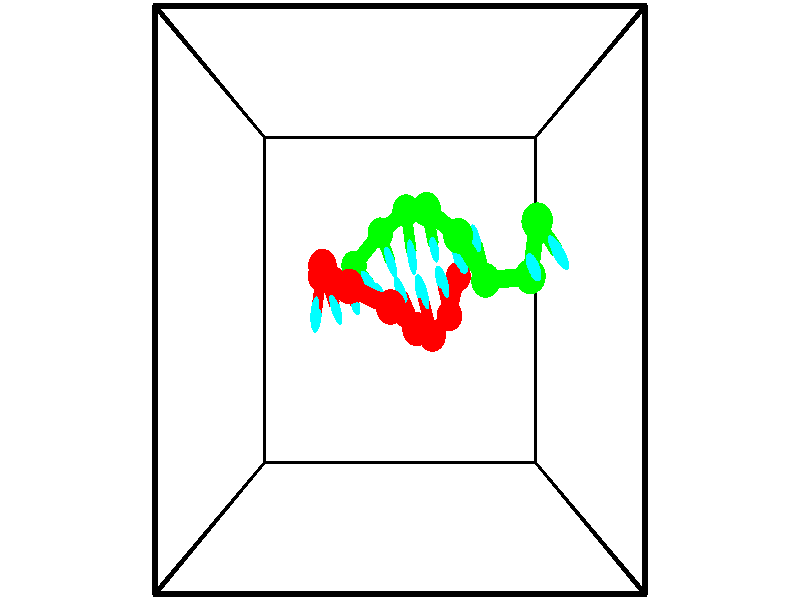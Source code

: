 // switches for output
#declare DRAW_BASES = 1; // possible values are 0, 1; only relevant for DNA ribbons
#declare DRAW_BASES_TYPE = 3; // possible values are 1, 2, 3; only relevant for DNA ribbons
#declare DRAW_FOG = 0; // set to 1 to enable fog

#include "colors.inc"

#include "transforms.inc"
background { rgb <1, 1, 1>}

#default {
   normal{
       ripples 0.25
       frequency 0.20
       turbulence 0.2
       lambda 5
   }
	finish {
		phong 0.1
		phong_size 40.
	}
}

// original window dimensions: 1024x640


// camera settings

camera {
	sky <-0, 1, 0>
	up <-0, 1, 0>
	right 1.6 * <1, 0, 0>
	location <2.5, 2.5, 11.1562>
	look_at <2.5, 2.5, 2.5>
	direction <0, 0, -8.6562>
	angle 67.0682
}


# declare cpy_camera_pos = <2.5, 2.5, 11.1562>;
# if (DRAW_FOG = 1)
fog {
	fog_type 2
	up vnormalize(cpy_camera_pos)
	color rgbt<1,1,1,0.3>
	distance 1e-5
	fog_alt 3e-3
	fog_offset 4
}
# end


// LIGHTS

# declare lum = 6;
global_settings {
	ambient_light rgb lum * <0.05, 0.05, 0.05>
	max_trace_level 15
}# declare cpy_direct_light_amount = 0.25;
light_source
{	1000 * <-1, -1, 1>,
	rgb lum * cpy_direct_light_amount
	parallel
}

light_source
{	1000 * <1, 1, -1>,
	rgb lum * cpy_direct_light_amount
	parallel
}

// strand 0

// nucleotide -1

// particle -1
sphere {
	<1.016430, 2.874116, -0.207785> 0.250000
	pigment { color rgbt <1,0,0,0> }
	no_shadow
}
cylinder {
	<0.991234, 2.536461, 0.005180>,  <0.976116, 2.333868, 0.132960>, 0.100000
	pigment { color rgbt <1,0,0,0> }
	no_shadow
}
cylinder {
	<0.991234, 2.536461, 0.005180>,  <1.016430, 2.874116, -0.207785>, 0.100000
	pigment { color rgbt <1,0,0,0> }
	no_shadow
}

// particle -1
sphere {
	<0.991234, 2.536461, 0.005180> 0.100000
	pigment { color rgbt <1,0,0,0> }
	no_shadow
}
sphere {
	0, 1
	scale<0.080000,0.200000,0.300000>
	matrix <0.983573, 0.037916, 0.176485,
		-0.169164, 0.534785, 0.827882,
		-0.062992, -0.844137, 0.532414,
		0.972336, 2.283220, 0.164904>
	pigment { color rgbt <0,1,1,0> }
	no_shadow
}
cylinder {
	<1.133902, 3.001345, 0.511074>,  <1.016430, 2.874116, -0.207785>, 0.130000
	pigment { color rgbt <1,0,0,0> }
	no_shadow
}

// nucleotide -1

// particle -1
sphere {
	<1.133902, 3.001345, 0.511074> 0.250000
	pigment { color rgbt <1,0,0,0> }
	no_shadow
}
cylinder {
	<1.246761, 2.652908, 0.350281>,  <1.314477, 2.443846, 0.253805>, 0.100000
	pigment { color rgbt <1,0,0,0> }
	no_shadow
}
cylinder {
	<1.246761, 2.652908, 0.350281>,  <1.133902, 3.001345, 0.511074>, 0.100000
	pigment { color rgbt <1,0,0,0> }
	no_shadow
}

// particle -1
sphere {
	<1.246761, 2.652908, 0.350281> 0.100000
	pigment { color rgbt <1,0,0,0> }
	no_shadow
}
sphere {
	0, 1
	scale<0.080000,0.200000,0.300000>
	matrix <0.954793, 0.295846, 0.029067,
		0.093605, -0.392011, 0.915186,
		0.282149, -0.871093, -0.401982,
		1.331406, 2.391581, 0.229686>
	pigment { color rgbt <0,1,1,0> }
	no_shadow
}
cylinder {
	<1.639718, 2.690246, 0.942256>,  <1.133902, 3.001345, 0.511074>, 0.130000
	pigment { color rgbt <1,0,0,0> }
	no_shadow
}

// nucleotide -1

// particle -1
sphere {
	<1.639718, 2.690246, 0.942256> 0.250000
	pigment { color rgbt <1,0,0,0> }
	no_shadow
}
cylinder {
	<1.663082, 2.564842, 0.563141>,  <1.677101, 2.489600, 0.335672>, 0.100000
	pigment { color rgbt <1,0,0,0> }
	no_shadow
}
cylinder {
	<1.663082, 2.564842, 0.563141>,  <1.639718, 2.690246, 0.942256>, 0.100000
	pigment { color rgbt <1,0,0,0> }
	no_shadow
}

// particle -1
sphere {
	<1.663082, 2.564842, 0.563141> 0.100000
	pigment { color rgbt <1,0,0,0> }
	no_shadow
}
sphere {
	0, 1
	scale<0.080000,0.200000,0.300000>
	matrix <0.953083, 0.299989, -0.040494,
		0.297021, -0.900954, 0.316323,
		0.058411, -0.313510, -0.947787,
		1.680605, 2.470789, 0.278805>
	pigment { color rgbt <0,1,1,0> }
	no_shadow
}
cylinder {
	<2.343826, 2.401087, 0.966170>,  <1.639718, 2.690246, 0.942256>, 0.130000
	pigment { color rgbt <1,0,0,0> }
	no_shadow
}

// nucleotide -1

// particle -1
sphere {
	<2.343826, 2.401087, 0.966170> 0.250000
	pigment { color rgbt <1,0,0,0> }
	no_shadow
}
cylinder {
	<2.226963, 2.493851, 0.595039>,  <2.156845, 2.549509, 0.372361>, 0.100000
	pigment { color rgbt <1,0,0,0> }
	no_shadow
}
cylinder {
	<2.226963, 2.493851, 0.595039>,  <2.343826, 2.401087, 0.966170>, 0.100000
	pigment { color rgbt <1,0,0,0> }
	no_shadow
}

// particle -1
sphere {
	<2.226963, 2.493851, 0.595039> 0.100000
	pigment { color rgbt <1,0,0,0> }
	no_shadow
}
sphere {
	0, 1
	scale<0.080000,0.200000,0.300000>
	matrix <0.907484, 0.373429, -0.192414,
		0.301854, -0.898203, -0.319555,
		-0.292158, 0.231910, -0.927826,
		2.139316, 2.563424, 0.316691>
	pigment { color rgbt <0,1,1,0> }
	no_shadow
}
cylinder {
	<2.789869, 2.076225, 0.579608>,  <2.343826, 2.401087, 0.966170>, 0.130000
	pigment { color rgbt <1,0,0,0> }
	no_shadow
}

// nucleotide -1

// particle -1
sphere {
	<2.789869, 2.076225, 0.579608> 0.250000
	pigment { color rgbt <1,0,0,0> }
	no_shadow
}
cylinder {
	<2.638100, 2.376923, 0.363861>,  <2.547038, 2.557341, 0.234413>, 0.100000
	pigment { color rgbt <1,0,0,0> }
	no_shadow
}
cylinder {
	<2.638100, 2.376923, 0.363861>,  <2.789869, 2.076225, 0.579608>, 0.100000
	pigment { color rgbt <1,0,0,0> }
	no_shadow
}

// particle -1
sphere {
	<2.638100, 2.376923, 0.363861> 0.100000
	pigment { color rgbt <1,0,0,0> }
	no_shadow
}
sphere {
	0, 1
	scale<0.080000,0.200000,0.300000>
	matrix <0.918958, 0.373921, -0.125298,
		0.107489, -0.543197, -0.832696,
		-0.379424, 0.751745, -0.539368,
		2.524272, 2.602446, 0.202051>
	pigment { color rgbt <0,1,1,0> }
	no_shadow
}
cylinder {
	<3.103314, 1.945501, -0.098868>,  <2.789869, 2.076225, 0.579608>, 0.130000
	pigment { color rgbt <1,0,0,0> }
	no_shadow
}

// nucleotide -1

// particle -1
sphere {
	<3.103314, 1.945501, -0.098868> 0.250000
	pigment { color rgbt <1,0,0,0> }
	no_shadow
}
cylinder {
	<2.989304, 2.325005, -0.044289>,  <2.920897, 2.552706, -0.011541>, 0.100000
	pigment { color rgbt <1,0,0,0> }
	no_shadow
}
cylinder {
	<2.989304, 2.325005, -0.044289>,  <3.103314, 1.945501, -0.098868>, 0.100000
	pigment { color rgbt <1,0,0,0> }
	no_shadow
}

// particle -1
sphere {
	<2.989304, 2.325005, -0.044289> 0.100000
	pigment { color rgbt <1,0,0,0> }
	no_shadow
}
sphere {
	0, 1
	scale<0.080000,0.200000,0.300000>
	matrix <0.888479, 0.314925, -0.333806,
		-0.359672, 0.026088, -0.932714,
		-0.285027, 0.948758, 0.136449,
		2.903795, 2.609632, -0.003354>
	pigment { color rgbt <0,1,1,0> }
	no_shadow
}
cylinder {
	<3.464649, 2.241079, -0.634369>,  <3.103314, 1.945501, -0.098868>, 0.130000
	pigment { color rgbt <1,0,0,0> }
	no_shadow
}

// nucleotide -1

// particle -1
sphere {
	<3.464649, 2.241079, -0.634369> 0.250000
	pigment { color rgbt <1,0,0,0> }
	no_shadow
}
cylinder {
	<3.367409, 2.549881, -0.399452>,  <3.309064, 2.735162, -0.258502>, 0.100000
	pigment { color rgbt <1,0,0,0> }
	no_shadow
}
cylinder {
	<3.367409, 2.549881, -0.399452>,  <3.464649, 2.241079, -0.634369>, 0.100000
	pigment { color rgbt <1,0,0,0> }
	no_shadow
}

// particle -1
sphere {
	<3.367409, 2.549881, -0.399452> 0.100000
	pigment { color rgbt <1,0,0,0> }
	no_shadow
}
sphere {
	0, 1
	scale<0.080000,0.200000,0.300000>
	matrix <0.853264, 0.458158, -0.249059,
		-0.461347, 0.440568, -0.770103,
		-0.243102, 0.772004, 0.587291,
		3.294478, 2.781482, -0.223265>
	pigment { color rgbt <0,1,1,0> }
	no_shadow
}
cylinder {
	<3.671318, 2.894084, -0.953722>,  <3.464649, 2.241079, -0.634369>, 0.130000
	pigment { color rgbt <1,0,0,0> }
	no_shadow
}

// nucleotide -1

// particle -1
sphere {
	<3.671318, 2.894084, -0.953722> 0.250000
	pigment { color rgbt <1,0,0,0> }
	no_shadow
}
cylinder {
	<3.658073, 3.011940, -0.571709>,  <3.650127, 3.082654, -0.342500>, 0.100000
	pigment { color rgbt <1,0,0,0> }
	no_shadow
}
cylinder {
	<3.658073, 3.011940, -0.571709>,  <3.671318, 2.894084, -0.953722>, 0.100000
	pigment { color rgbt <1,0,0,0> }
	no_shadow
}

// particle -1
sphere {
	<3.658073, 3.011940, -0.571709> 0.100000
	pigment { color rgbt <1,0,0,0> }
	no_shadow
}
sphere {
	0, 1
	scale<0.080000,0.200000,0.300000>
	matrix <0.795485, 0.586263, -0.153291,
		-0.605067, 0.754641, -0.253794,
		-0.033111, 0.294640, 0.955034,
		3.648140, 3.100332, -0.285198>
	pigment { color rgbt <0,1,1,0> }
	no_shadow
}
// strand 1

// nucleotide -1

// particle -1
sphere {
	<4.737582, 3.575802, 1.304324> 0.250000
	pigment { color rgbt <0,1,0,0> }
	no_shadow
}
cylinder {
	<4.863789, 3.311745, 1.576988>,  <4.939513, 3.153310, 1.740587>, 0.100000
	pigment { color rgbt <0,1,0,0> }
	no_shadow
}
cylinder {
	<4.863789, 3.311745, 1.576988>,  <4.737582, 3.575802, 1.304324>, 0.100000
	pigment { color rgbt <0,1,0,0> }
	no_shadow
}

// particle -1
sphere {
	<4.863789, 3.311745, 1.576988> 0.100000
	pigment { color rgbt <0,1,0,0> }
	no_shadow
}
sphere {
	0, 1
	scale<0.080000,0.200000,0.300000>
	matrix <-0.863421, -0.497716, -0.082357,
		0.393640, -0.562575, -0.727019,
		0.315517, -0.660143, 0.681660,
		4.958444, 3.113702, 1.781486>
	pigment { color rgbt <0,1,1,0> }
	no_shadow
}
cylinder {
	<4.693551, 2.831536, 1.005752>,  <4.737582, 3.575802, 1.304324>, 0.130000
	pigment { color rgbt <0,1,0,0> }
	no_shadow
}

// nucleotide -1

// particle -1
sphere {
	<4.693551, 2.831536, 1.005752> 0.250000
	pigment { color rgbt <0,1,0,0> }
	no_shadow
}
cylinder {
	<4.635805, 2.886055, 1.397789>,  <4.601158, 2.918766, 1.633011>, 0.100000
	pigment { color rgbt <0,1,0,0> }
	no_shadow
}
cylinder {
	<4.635805, 2.886055, 1.397789>,  <4.693551, 2.831536, 1.005752>, 0.100000
	pigment { color rgbt <0,1,0,0> }
	no_shadow
}

// particle -1
sphere {
	<4.635805, 2.886055, 1.397789> 0.100000
	pigment { color rgbt <0,1,0,0> }
	no_shadow
}
sphere {
	0, 1
	scale<0.080000,0.200000,0.300000>
	matrix <-0.887822, -0.455215, -0.067468,
		0.436957, -0.879888, 0.186724,
		-0.144364, 0.136297, 0.980093,
		4.592496, 2.926944, 1.691817>
	pigment { color rgbt <0,1,1,0> }
	no_shadow
}
cylinder {
	<3.985350, 2.781681, 0.704033>,  <4.693551, 2.831536, 1.005752>, 0.130000
	pigment { color rgbt <0,1,0,0> }
	no_shadow
}

// nucleotide -1

// particle -1
sphere {
	<3.985350, 2.781681, 0.704033> 0.250000
	pigment { color rgbt <0,1,0,0> }
	no_shadow
}
cylinder {
	<3.919089, 3.116486, 0.495430>,  <3.879333, 3.317369, 0.370268>, 0.100000
	pigment { color rgbt <0,1,0,0> }
	no_shadow
}
cylinder {
	<3.919089, 3.116486, 0.495430>,  <3.985350, 2.781681, 0.704033>, 0.100000
	pigment { color rgbt <0,1,0,0> }
	no_shadow
}

// particle -1
sphere {
	<3.919089, 3.116486, 0.495430> 0.100000
	pigment { color rgbt <0,1,0,0> }
	no_shadow
}
sphere {
	0, 1
	scale<0.080000,0.200000,0.300000>
	matrix <-0.958554, -0.260955, -0.114352,
		-0.231803, 0.480950, 0.845550,
		-0.165653, 0.837012, -0.521507,
		3.869394, 3.367589, 0.338978>
	pigment { color rgbt <0,1,1,0> }
	no_shadow
}
cylinder {
	<3.484508, 3.406350, 0.927210>,  <3.985350, 2.781681, 0.704033>, 0.130000
	pigment { color rgbt <0,1,0,0> }
	no_shadow
}

// nucleotide -1

// particle -1
sphere {
	<3.484508, 3.406350, 0.927210> 0.250000
	pigment { color rgbt <0,1,0,0> }
	no_shadow
}
cylinder {
	<3.501594, 3.334160, 0.534149>,  <3.511845, 3.290846, 0.298313>, 0.100000
	pigment { color rgbt <0,1,0,0> }
	no_shadow
}
cylinder {
	<3.501594, 3.334160, 0.534149>,  <3.484508, 3.406350, 0.927210>, 0.100000
	pigment { color rgbt <0,1,0,0> }
	no_shadow
}

// particle -1
sphere {
	<3.501594, 3.334160, 0.534149> 0.100000
	pigment { color rgbt <0,1,0,0> }
	no_shadow
}
sphere {
	0, 1
	scale<0.080000,0.200000,0.300000>
	matrix <-0.991099, -0.131777, -0.018878,
		-0.126084, 0.974712, -0.184497,
		0.042713, -0.180475, -0.982652,
		3.514408, 3.280017, 0.239354>
	pigment { color rgbt <0,1,1,0> }
	no_shadow
}
cylinder {
	<2.965184, 3.823418, 0.591875>,  <3.484508, 3.406350, 0.927210>, 0.130000
	pigment { color rgbt <0,1,0,0> }
	no_shadow
}

// nucleotide -1

// particle -1
sphere {
	<2.965184, 3.823418, 0.591875> 0.250000
	pigment { color rgbt <0,1,0,0> }
	no_shadow
}
cylinder {
	<3.052358, 3.538353, 0.325157>,  <3.104662, 3.367314, 0.165126>, 0.100000
	pigment { color rgbt <0,1,0,0> }
	no_shadow
}
cylinder {
	<3.052358, 3.538353, 0.325157>,  <2.965184, 3.823418, 0.591875>, 0.100000
	pigment { color rgbt <0,1,0,0> }
	no_shadow
}

// particle -1
sphere {
	<3.052358, 3.538353, 0.325157> 0.100000
	pigment { color rgbt <0,1,0,0> }
	no_shadow
}
sphere {
	0, 1
	scale<0.080000,0.200000,0.300000>
	matrix <-0.974764, -0.192805, -0.112521,
		-0.048372, 0.674491, -0.736697,
		0.217933, -0.712663, -0.666796,
		3.117738, 3.324554, 0.125118>
	pigment { color rgbt <0,1,1,0> }
	no_shadow
}
cylinder {
	<2.609296, 3.872304, 0.012372>,  <2.965184, 3.823418, 0.591875>, 0.130000
	pigment { color rgbt <0,1,0,0> }
	no_shadow
}

// nucleotide -1

// particle -1
sphere {
	<2.609296, 3.872304, 0.012372> 0.250000
	pigment { color rgbt <0,1,0,0> }
	no_shadow
}
cylinder {
	<2.671817, 3.478004, -0.012512>,  <2.709330, 3.241425, -0.027443>, 0.100000
	pigment { color rgbt <0,1,0,0> }
	no_shadow
}
cylinder {
	<2.671817, 3.478004, -0.012512>,  <2.609296, 3.872304, 0.012372>, 0.100000
	pigment { color rgbt <0,1,0,0> }
	no_shadow
}

// particle -1
sphere {
	<2.671817, 3.478004, -0.012512> 0.100000
	pigment { color rgbt <0,1,0,0> }
	no_shadow
}
sphere {
	0, 1
	scale<0.080000,0.200000,0.300000>
	matrix <-0.983518, -0.149534, -0.101648,
		0.090896, 0.077074, -0.992873,
		0.156303, -0.985748, -0.062211,
		2.718708, 3.182280, -0.031176>
	pigment { color rgbt <0,1,1,0> }
	no_shadow
}
cylinder {
	<2.118294, 3.586114, -0.581643>,  <2.609296, 3.872304, 0.012372>, 0.130000
	pigment { color rgbt <0,1,0,0> }
	no_shadow
}

// nucleotide -1

// particle -1
sphere {
	<2.118294, 3.586114, -0.581643> 0.250000
	pigment { color rgbt <0,1,0,0> }
	no_shadow
}
cylinder {
	<2.235620, 3.303795, -0.323708>,  <2.306015, 3.134403, -0.168947>, 0.100000
	pigment { color rgbt <0,1,0,0> }
	no_shadow
}
cylinder {
	<2.235620, 3.303795, -0.323708>,  <2.118294, 3.586114, -0.581643>, 0.100000
	pigment { color rgbt <0,1,0,0> }
	no_shadow
}

// particle -1
sphere {
	<2.235620, 3.303795, -0.323708> 0.100000
	pigment { color rgbt <0,1,0,0> }
	no_shadow
}
sphere {
	0, 1
	scale<0.080000,0.200000,0.300000>
	matrix <-0.933390, -0.357296, 0.033490,
		0.206761, -0.611709, -0.763586,
		0.293313, -0.705799, 0.644838,
		2.323613, 3.092055, -0.130256>
	pigment { color rgbt <0,1,1,0> }
	no_shadow
}
cylinder {
	<1.594649, 3.061668, -0.736473>,  <2.118294, 3.586114, -0.581643>, 0.130000
	pigment { color rgbt <0,1,0,0> }
	no_shadow
}

// nucleotide -1

// particle -1
sphere {
	<1.594649, 3.061668, -0.736473> 0.250000
	pigment { color rgbt <0,1,0,0> }
	no_shadow
}
cylinder {
	<1.783350, 2.892342, -0.427086>,  <1.896571, 2.790746, -0.241454>, 0.100000
	pigment { color rgbt <0,1,0,0> }
	no_shadow
}
cylinder {
	<1.783350, 2.892342, -0.427086>,  <1.594649, 3.061668, -0.736473>, 0.100000
	pigment { color rgbt <0,1,0,0> }
	no_shadow
}

// particle -1
sphere {
	<1.783350, 2.892342, -0.427086> 0.100000
	pigment { color rgbt <0,1,0,0> }
	no_shadow
}
sphere {
	0, 1
	scale<0.080000,0.200000,0.300000>
	matrix <-0.803489, -0.567647, 0.179393,
		0.363117, -0.706103, -0.607919,
		0.471753, -0.423316, 0.773468,
		1.924876, 2.765347, -0.195045>
	pigment { color rgbt <0,1,1,0> }
	no_shadow
}
// box output
cylinder {
	<0.000000, 0.000000, 0.000000>,  <5.000000, 0.000000, 0.000000>, 0.025000
	pigment { color rgbt <0,0,0,0> }
	no_shadow
}
cylinder {
	<0.000000, 0.000000, 0.000000>,  <0.000000, 5.000000, 0.000000>, 0.025000
	pigment { color rgbt <0,0,0,0> }
	no_shadow
}
cylinder {
	<0.000000, 0.000000, 0.000000>,  <0.000000, 0.000000, 5.000000>, 0.025000
	pigment { color rgbt <0,0,0,0> }
	no_shadow
}
cylinder {
	<5.000000, 5.000000, 5.000000>,  <0.000000, 5.000000, 5.000000>, 0.025000
	pigment { color rgbt <0,0,0,0> }
	no_shadow
}
cylinder {
	<5.000000, 5.000000, 5.000000>,  <5.000000, 0.000000, 5.000000>, 0.025000
	pigment { color rgbt <0,0,0,0> }
	no_shadow
}
cylinder {
	<5.000000, 5.000000, 5.000000>,  <5.000000, 5.000000, 0.000000>, 0.025000
	pigment { color rgbt <0,0,0,0> }
	no_shadow
}
cylinder {
	<0.000000, 0.000000, 5.000000>,  <0.000000, 5.000000, 5.000000>, 0.025000
	pigment { color rgbt <0,0,0,0> }
	no_shadow
}
cylinder {
	<0.000000, 0.000000, 5.000000>,  <5.000000, 0.000000, 5.000000>, 0.025000
	pigment { color rgbt <0,0,0,0> }
	no_shadow
}
cylinder {
	<5.000000, 5.000000, 0.000000>,  <0.000000, 5.000000, 0.000000>, 0.025000
	pigment { color rgbt <0,0,0,0> }
	no_shadow
}
cylinder {
	<5.000000, 5.000000, 0.000000>,  <5.000000, 0.000000, 0.000000>, 0.025000
	pigment { color rgbt <0,0,0,0> }
	no_shadow
}
cylinder {
	<5.000000, 0.000000, 5.000000>,  <5.000000, 0.000000, 0.000000>, 0.025000
	pigment { color rgbt <0,0,0,0> }
	no_shadow
}
cylinder {
	<0.000000, 5.000000, 0.000000>,  <0.000000, 5.000000, 5.000000>, 0.025000
	pigment { color rgbt <0,0,0,0> }
	no_shadow
}
// end of box output
